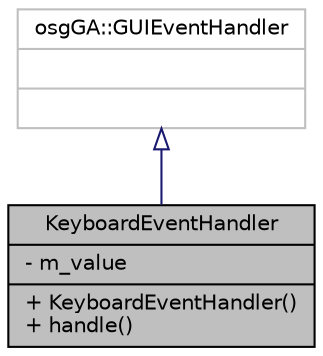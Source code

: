 digraph "KeyboardEventHandler"
{
 // LATEX_PDF_SIZE
  edge [fontname="Helvetica",fontsize="10",labelfontname="Helvetica",labelfontsize="10"];
  node [fontname="Helvetica",fontsize="10",shape=record];
  Node1 [label="{KeyboardEventHandler\n|- m_value\l|+ KeyboardEventHandler()\l+ handle()\l}",height=0.2,width=0.4,color="black", fillcolor="grey75", style="filled", fontcolor="black",tooltip=" "];
  Node2 -> Node1 [dir="back",color="midnightblue",fontsize="10",style="solid",arrowtail="onormal",fontname="Helvetica"];
  Node2 [label="{osgGA::GUIEventHandler\n||}",height=0.2,width=0.4,color="grey75", fillcolor="white", style="filled",tooltip=" "];
}
